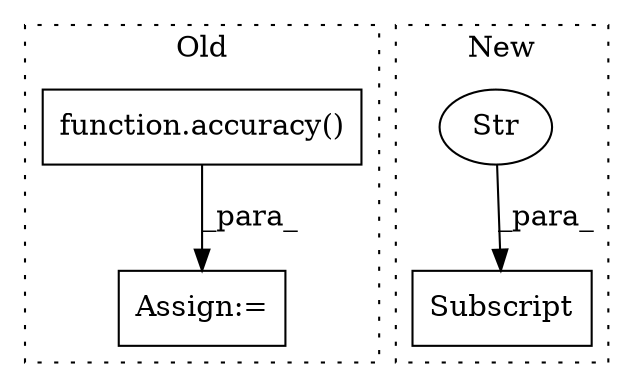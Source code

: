 digraph G {
subgraph cluster0 {
1 [label="function.accuracy()" a="75" s="7180,7197" l="9,1" shape="box"];
3 [label="Assign:=" a="68" s="7177" l="3" shape="box"];
label = "Old";
style="dotted";
}
subgraph cluster1 {
2 [label="Subscript" a="63" s="11041,0" l="49,0" shape="box"];
4 [label="Str" a="66" s="11085" l="4" shape="ellipse"];
label = "New";
style="dotted";
}
1 -> 3 [label="_para_"];
4 -> 2 [label="_para_"];
}